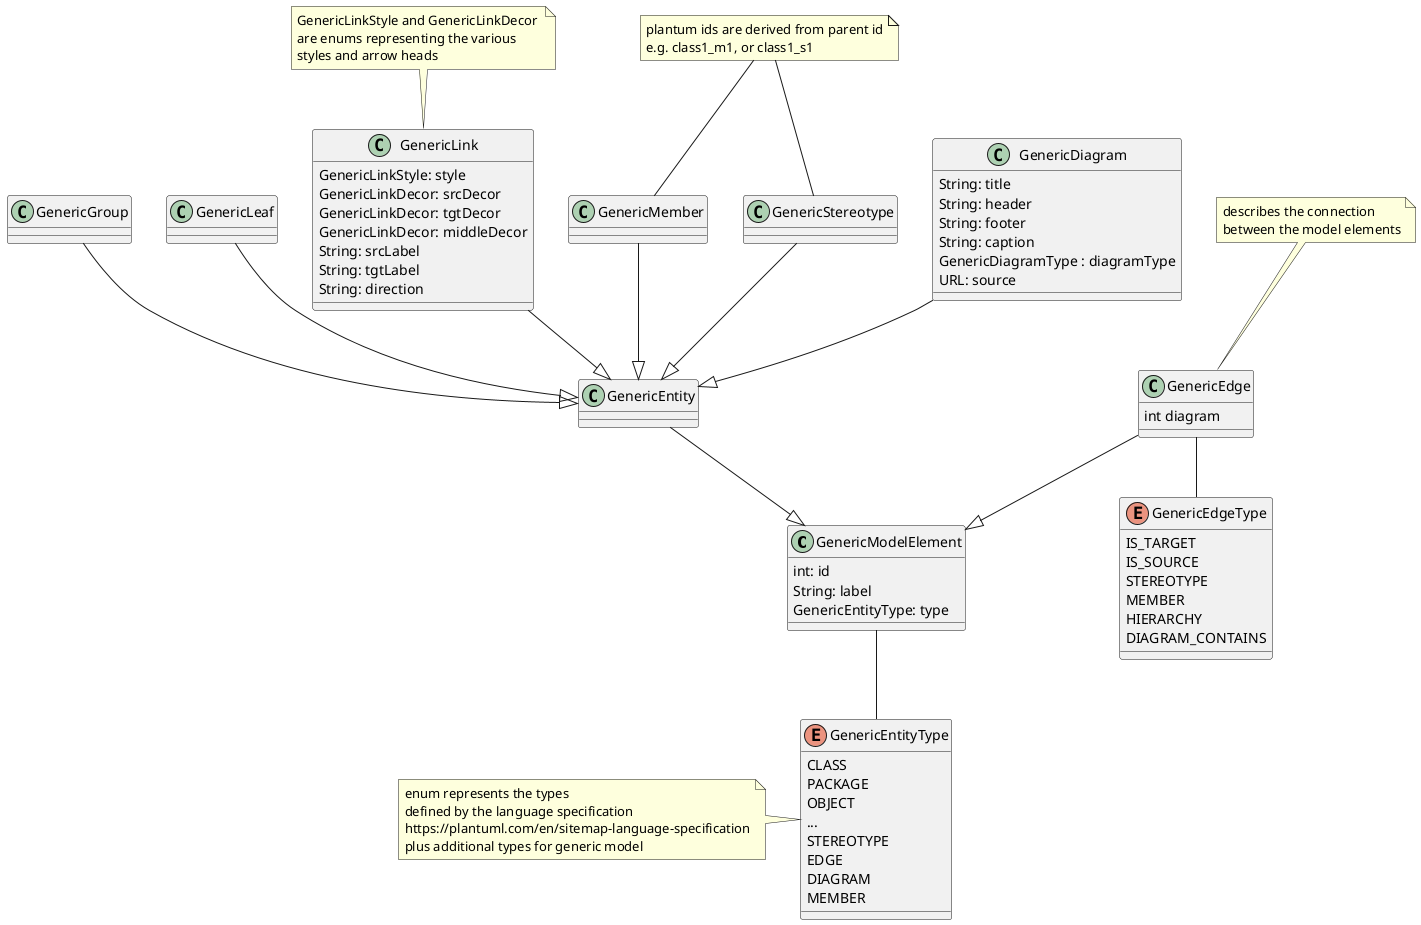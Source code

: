 @startuml
class GenericModelElement {
	int: id
	String: label
	GenericEntityType: type
}


class GenericEntity {

}

enum GenericEntityType {
CLASS
PACKAGE
OBJECT
...
STEREOTYPE
EDGE
DIAGRAM
MEMBER
}

note left of GenericEntityType: enum represents the types \ndefined by the language specification\nhttps://plantuml.com/en/sitemap-language-specification\nplus additional types for generic model
class GenericGroup {

}

class GenericLeaf {

}


class GenericLink {
 GenericLinkStyle: style
 GenericLinkDecor: srcDecor
 GenericLinkDecor: tgtDecor
 GenericLinkDecor: middleDecor
 String: srcLabel
 String: tgtLabel
 String: direction
}
note top of GenericLink: GenericLinkStyle and GenericLinkDecor \nare enums representing the various \nstyles and arrow heads

class GenericMember {
}
class GenericStereotype {
}

note as NOTE
plantum ids are derived from parent id
e.g. class1_m1, or class1_s1
end note

NOTE -- GenericMember
NOTE -- GenericStereotype

class GenericDiagram {
	String: title
	String: header
	String: footer
	String: caption
	GenericDiagramType : diagramType
	URL: source
}

class GenericEdge {
	int diagram
}

enum GenericEdgeType {
	  IS_TARGET
  	IS_SOURCE
  	STEREOTYPE
  	MEMBER
  	HIERARCHY
  	DIAGRAM_CONTAINS
}

note top of GenericEdge: describes the connection \nbetween the model elements

GenericDiagram --|> GenericEntity
GenericEntity --|> GenericModelElement
GenericModelElement -- GenericEntityType
GenericGroup --|> GenericEntity
GenericLeaf --|> GenericEntity
GenericLink --|> GenericEntity
GenericMember --|> GenericEntity
GenericStereotype --|> GenericEntity
GenericEdge --|> GenericModelElement
GenericEdge -- GenericEdgeType


@enduml